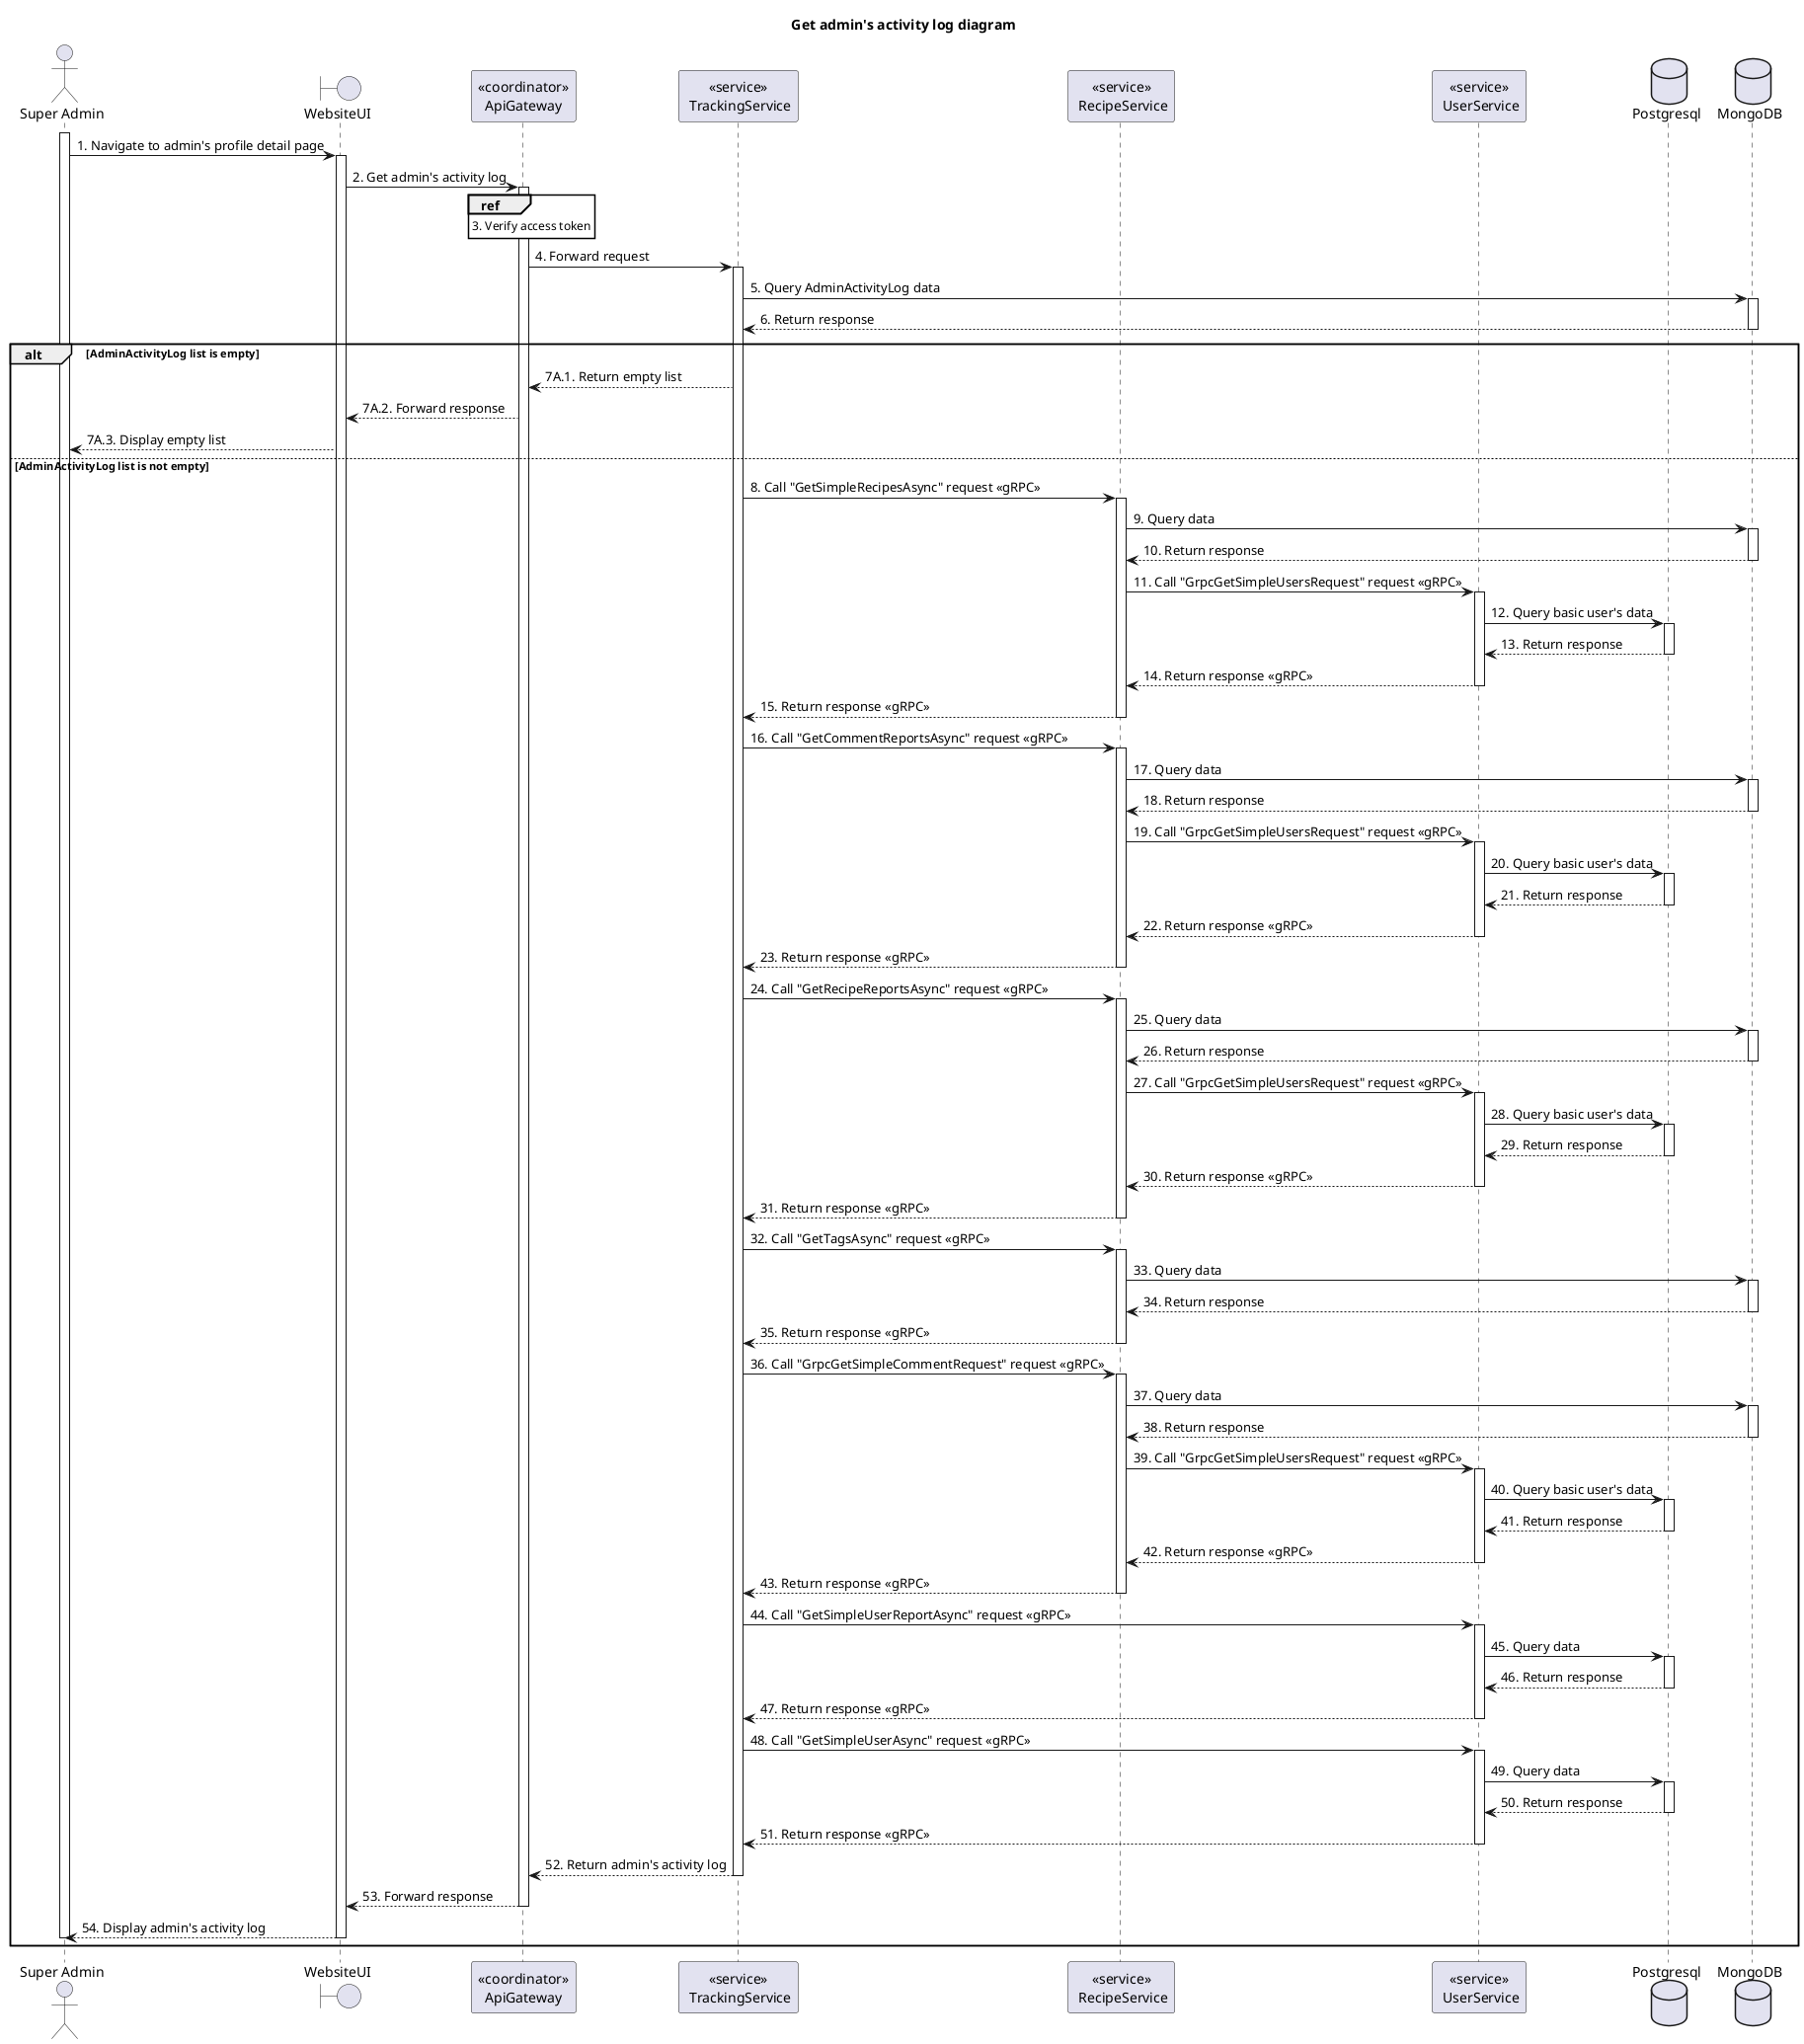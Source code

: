 @startuml Sequence
title "Get admin's activity log diagram"
' Style section
<style>
  sequenceDiagram {
    reference {
      BackGroundColor white
    }
}
</style>

actor "Super Admin" as SuperAdmin
activate SuperAdmin
boundary WebsiteUI
participant "<<coordinator>>\nApiGateway" as ApiGateway
participant "<<service>>\n TrackingService" as TrackingService
participant "<<service>>\n RecipeService" as RecipeService
participant "<<service>>\n UserService" as UserService
database Postgresql
database MongoDB

SuperAdmin -> WebsiteUI++: 1. Navigate to admin's profile detail page

WebsiteUI -> ApiGateway++: 2. Get admin's activity log

ref over ApiGateway: 3. Verify access token

ApiGateway -> TrackingService++: 4. Forward request

TrackingService -> MongoDB++: 5. Query AdminActivityLog data
TrackingService <-- MongoDB--: 6. Return response

alt AdminActivityLog list is empty
    ApiGateway <-- TrackingService: 7A.1. Return empty list
    WebsiteUI <-- ApiGateway: 7A.2. Forward response
    SuperAdmin <-- WebsiteUI: 7A.3. Display empty list
else AdminActivityLog list is not empty
    TrackingService -> RecipeService++: 8. Call "GetSimpleRecipesAsync" request <<gRPC>>
    RecipeService -> MongoDB++: 9. Query data
    RecipeService <-- MongoDB--: 10. Return response
    RecipeService -> UserService++: 11. Call "GrpcGetSimpleUsersRequest" request <<gRPC>>
    UserService -> Postgresql++: 12. Query basic user's data
    UserService <-- Postgresql--: 13. Return response
    RecipeService <-- UserService--: 14. Return response <<gRPC>>
    TrackingService <-- RecipeService--: 15. Return response <<gRPC>>

    TrackingService -> RecipeService++: 16. Call "GetCommentReportsAsync" request <<gRPC>>
    RecipeService -> MongoDB++: 17. Query data
    RecipeService <-- MongoDB--: 18. Return response
    RecipeService -> UserService++: 19. Call "GrpcGetSimpleUsersRequest" request <<gRPC>>
    UserService -> Postgresql++: 20. Query basic user's data
    UserService <-- Postgresql--: 21. Return response
    RecipeService <-- UserService--: 22. Return response <<gRPC>>
    TrackingService <-- RecipeService--: 23. Return response <<gRPC>>

    TrackingService -> RecipeService++: 24. Call "GetRecipeReportsAsync" request <<gRPC>>
    RecipeService -> MongoDB++: 25. Query data
    RecipeService <-- MongoDB--: 26. Return response
    RecipeService -> UserService++: 27. Call "GrpcGetSimpleUsersRequest" request <<gRPC>>
    UserService -> Postgresql++: 28. Query basic user's data
    UserService <-- Postgresql--: 29. Return response
    RecipeService <-- UserService--: 30. Return response <<gRPC>>
    TrackingService <-- RecipeService--: 31. Return response <<gRPC>>

    TrackingService -> RecipeService++: 32. Call "GetTagsAsync" request <<gRPC>>
    RecipeService -> MongoDB++: 33. Query data
    RecipeService <-- MongoDB--: 34. Return response
    TrackingService <-- RecipeService--: 35. Return response <<gRPC>>

    TrackingService -> RecipeService++: 36. Call "GrpcGetSimpleCommentRequest" request <<gRPC>>
    RecipeService -> MongoDB++: 37. Query data
    RecipeService <-- MongoDB--: 38. Return response
    RecipeService -> UserService++: 39. Call "GrpcGetSimpleUsersRequest" request <<gRPC>>
    UserService -> Postgresql++: 40. Query basic user's data
    UserService <-- Postgresql--: 41. Return response
    RecipeService <-- UserService--: 42. Return response <<gRPC>>
    TrackingService <-- RecipeService--: 43. Return response <<gRPC>>

    TrackingService -> UserService++: 44. Call "GetSimpleUserReportAsync" request <<gRPC>>
    UserService -> Postgresql++: 45. Query data
    UserService <-- Postgresql--: 46. Return response
    TrackingService <-- UserService--: 47. Return response <<gRPC>>

    TrackingService -> UserService++: 48. Call "GetSimpleUserAsync" request <<gRPC>>
    UserService -> Postgresql++: 49. Query data
    UserService <-- Postgresql--: 50. Return response
    TrackingService <-- UserService--: 51. Return response <<gRPC>>

    ApiGateway <-- TrackingService--: 52. Return admin's activity log
    WebsiteUI <-- ApiGateway--: 53. Forward response
    SuperAdmin <-- WebsiteUI--: 54. Display admin's activity log
    deactivate SuperAdmin
end

@enduml
